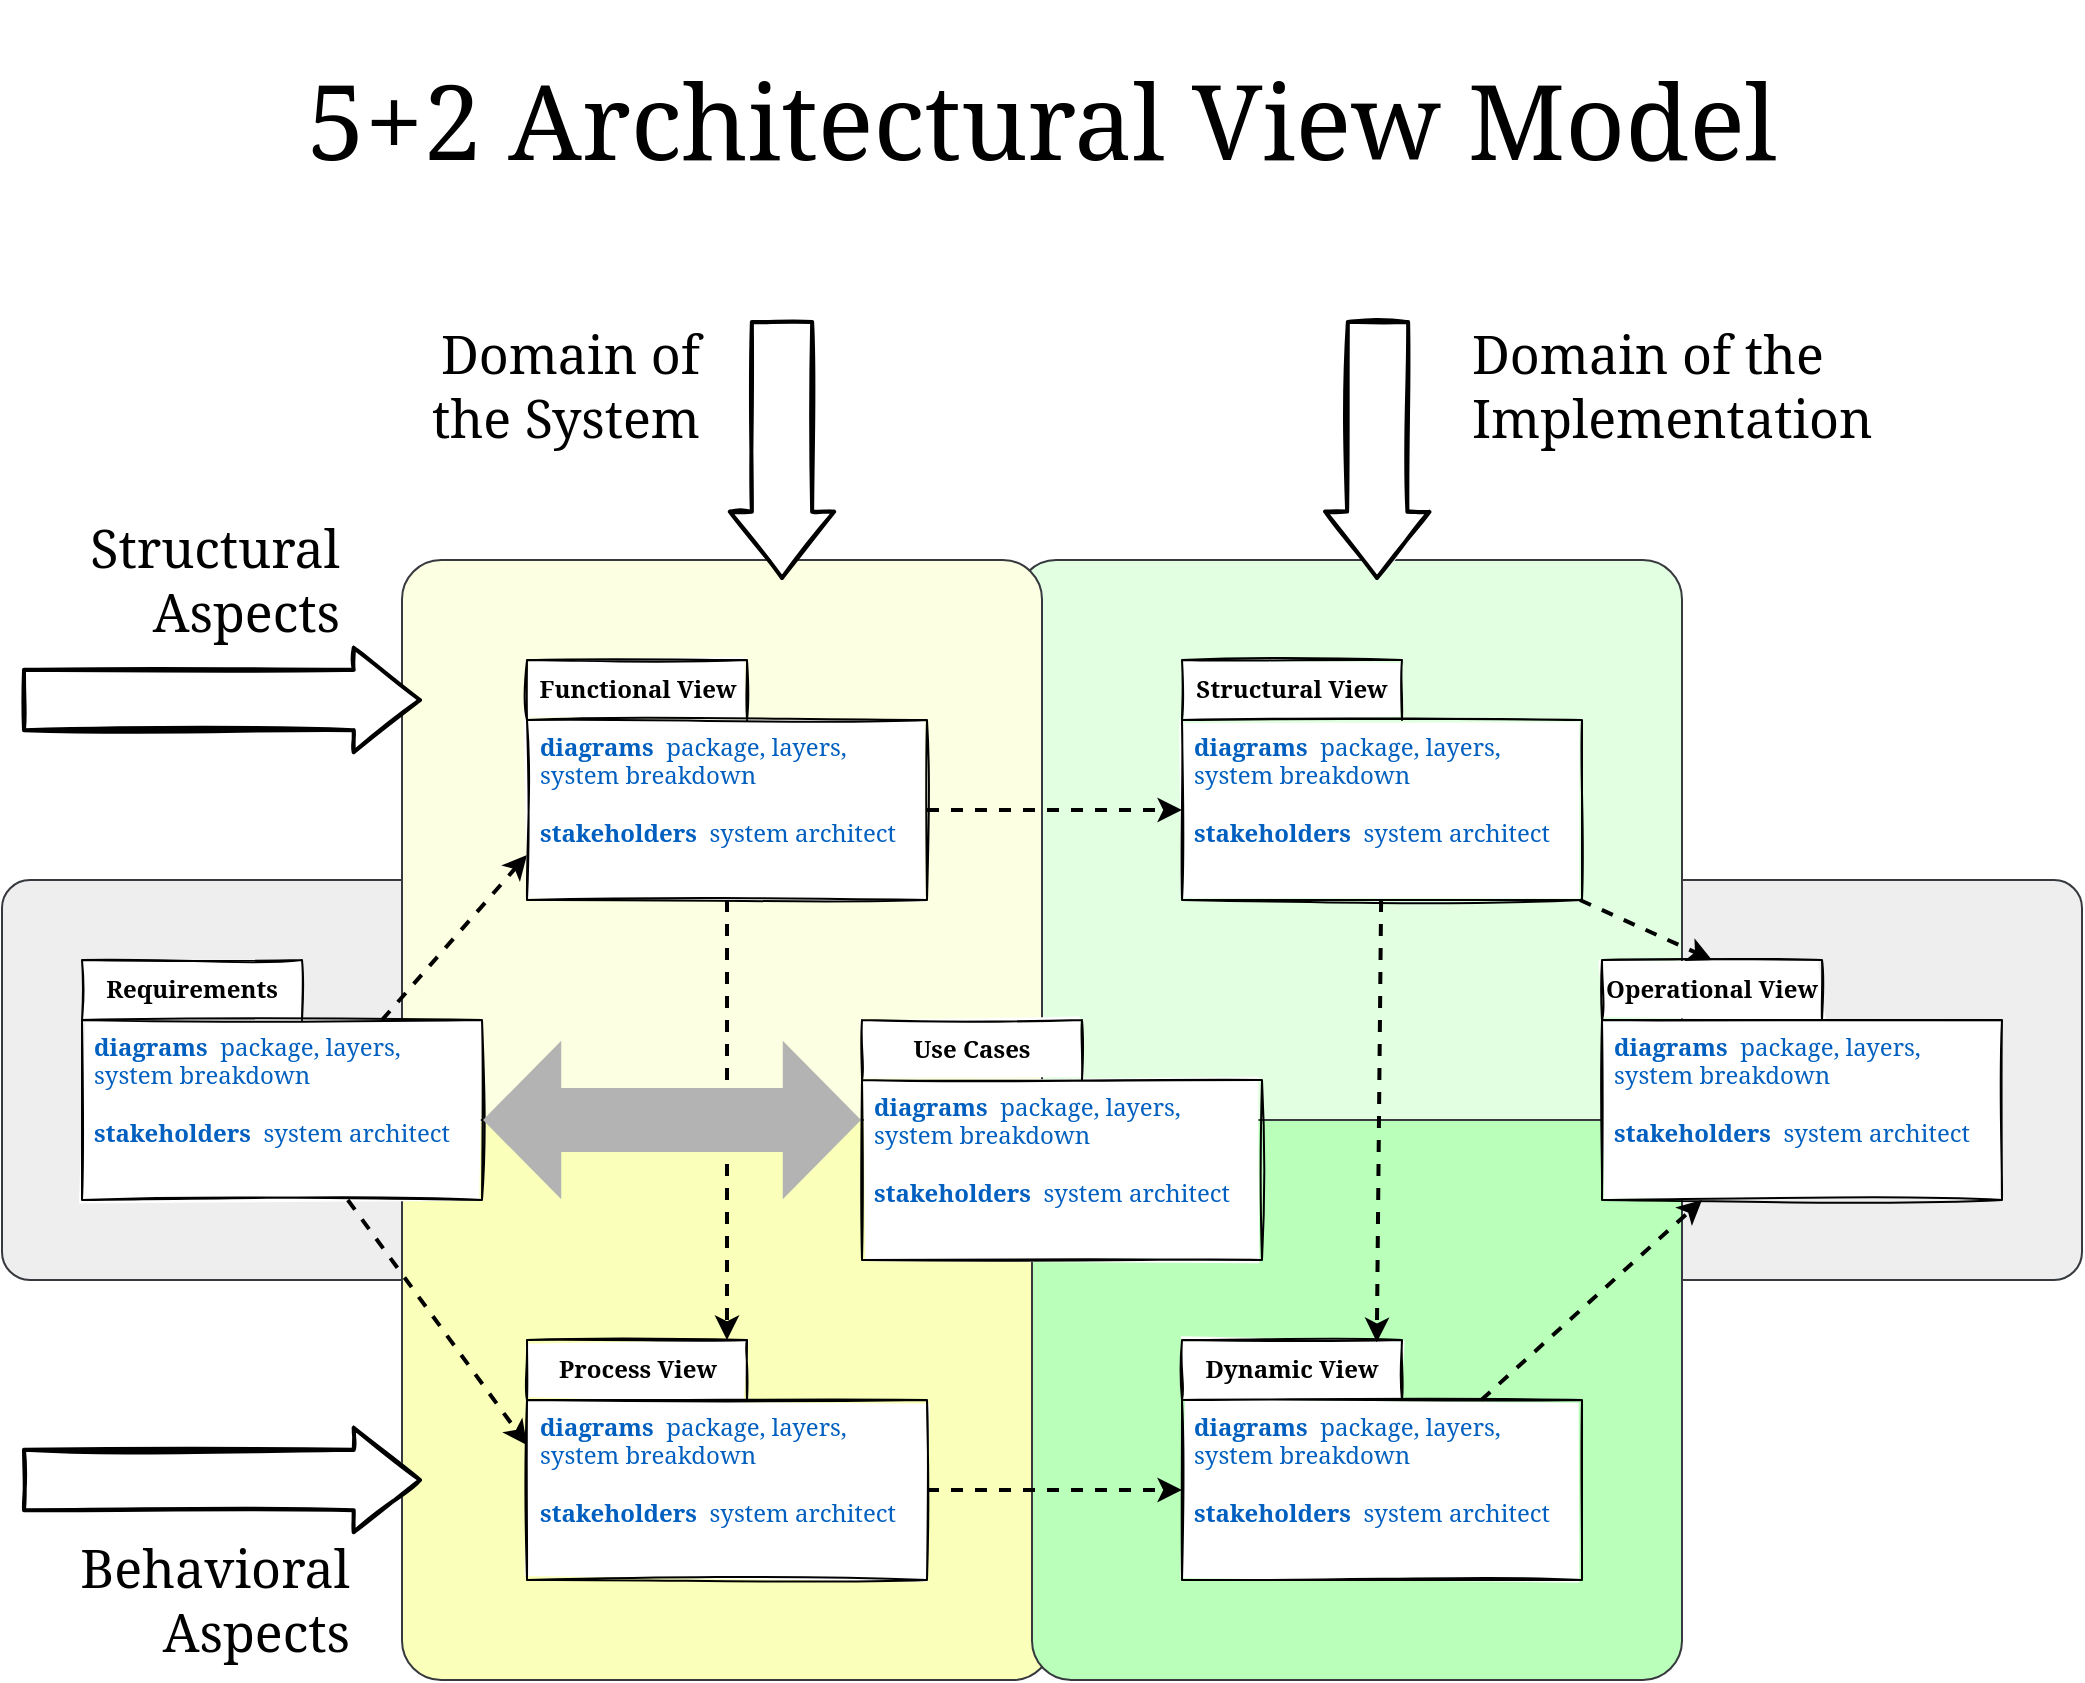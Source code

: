 <mxfile version="14.6.13" type="device"><diagram id="I2KV3CxAOEDYGFxSVdG2" name="Page-1"><mxGraphModel dx="1707" dy="991" grid="1" gridSize="10" guides="1" tooltips="1" connect="1" arrows="1" fold="1" page="1" pageScale="1" pageWidth="3300" pageHeight="2339" math="0" shadow="0"><root><mxCell id="0"/><mxCell id="1" parent="0"/><mxCell id="pJIDkHkBOlR62QHP-QNI-32" value="" style="rounded=1;whiteSpace=wrap;html=1;shadow=0;sketch=0;align=left;strokeColor=#36393d;glass=0;arcSize=7;fillColor=#eeeeee;fontFamily=Noto Serif;fontSource=https%3A%2F%2Ffonts.googleapis.com%2Fcss%3Ffamily%3DNoto%2BSerif;" vertex="1" parent="1"><mxGeometry x="160" y="880" width="1040" height="200" as="geometry"/></mxCell><mxCell id="pJIDkHkBOlR62QHP-QNI-30" value="" style="rounded=1;whiteSpace=wrap;html=1;shadow=0;sketch=0;align=left;strokeColor=#36393d;glass=0;arcSize=7;fillColor=#e2ffe2;fontFamily=Noto Serif;fontSource=https%3A%2F%2Ffonts.googleapis.com%2Fcss%3Ffamily%3DNoto%2BSerif;" vertex="1" parent="1"><mxGeometry x="667.5" y="720" width="332.5" height="280" as="geometry"/></mxCell><mxCell id="pJIDkHkBOlR62QHP-QNI-5" value="" style="rounded=1;whiteSpace=wrap;html=1;shadow=0;sketch=0;align=left;strokeColor=#36393d;glass=0;arcSize=7;fillColor=#fcffe2;fontFamily=Noto Serif;fontSource=https%3A%2F%2Ffonts.googleapis.com%2Fcss%3Ffamily%3DNoto%2BSerif;" vertex="1" parent="1"><mxGeometry x="360" y="720" width="320" height="280" as="geometry"/></mxCell><mxCell id="pJIDkHkBOlR62QHP-QNI-6" value="5+2 Architectural View Model" style="text;html=1;align=center;verticalAlign=middle;whiteSpace=wrap;rounded=0;shadow=0;sketch=1;fontSize=52;fontStyle=0;fontFamily=Noto Serif;fontSource=https%3A%2F%2Ffonts.googleapis.com%2Fcss%3Ffamily%3DNoto%2BSerif;" vertex="1" parent="1"><mxGeometry x="160" y="440" width="1040" height="120" as="geometry"/></mxCell><mxCell id="pJIDkHkBOlR62QHP-QNI-29" value="" style="rounded=1;whiteSpace=wrap;html=1;shadow=0;sketch=0;align=left;strokeColor=#36393d;glass=0;arcSize=7;fillColor=#faffba;fontFamily=Noto Serif;fontSource=https%3A%2F%2Ffonts.googleapis.com%2Fcss%3Ffamily%3DNoto%2BSerif;" vertex="1" parent="1"><mxGeometry x="360" y="1000" width="325" height="280" as="geometry"/></mxCell><mxCell id="pJIDkHkBOlR62QHP-QNI-31" value="" style="rounded=1;whiteSpace=wrap;html=1;shadow=0;sketch=0;align=left;strokeColor=#36393d;glass=0;arcSize=7;fillColor=#baffba;fontFamily=Noto Serif;fontSource=https%3A%2F%2Ffonts.googleapis.com%2Fcss%3Ffamily%3DNoto%2BSerif;" vertex="1" parent="1"><mxGeometry x="675" y="1000" width="325" height="280" as="geometry"/></mxCell><mxCell id="pJIDkHkBOlR62QHP-QNI-16" value="" style="shape=folder;fontStyle=1;spacingTop=30;tabWidth=110;tabHeight=30;tabPosition=left;html=1;align=left;verticalAlign=top;whiteSpace=wrap;spacingLeft=4;sketch=1;shadow=0;fontFamily=Noto Serif;fontSource=https%3A%2F%2Ffonts.googleapis.com%2Fcss%3Ffamily%3DNoto%2BSerif;" vertex="1" parent="1"><mxGeometry x="590" y="950" width="200" height="120" as="geometry"/></mxCell><mxCell id="pJIDkHkBOlR62QHP-QNI-17" value="Use Cases" style="text;html=1;strokeColor=none;fillColor=none;align=center;verticalAlign=middle;whiteSpace=wrap;rounded=0;spacingLeft=0;fontFamily=Noto Serif;fontSource=https%3A%2F%2Ffonts.googleapis.com%2Fcss%3Ffamily%3DNoto%2BSerif;fontStyle=1;" vertex="1" parent="1"><mxGeometry x="590" y="955" width="110" height="20" as="geometry"/></mxCell><mxCell id="pJIDkHkBOlR62QHP-QNI-18" value="&lt;b&gt;diagrams&lt;/b&gt;&amp;nbsp; package, layers, system breakdown&lt;br&gt;&lt;br&gt;&lt;b&gt;stakeholders&lt;/b&gt;&amp;nbsp; system architect" style="text;html=1;strokeColor=none;fillColor=none;align=left;verticalAlign=top;whiteSpace=wrap;rounded=0;spacingLeft=4;fontFamily=Noto Serif;fontSource=https%3A%2F%2Ffonts.googleapis.com%2Fcss%3Ffamily%3DNoto%2BSerif;fontColor=#005FBF;" vertex="1" parent="1"><mxGeometry x="590" y="980" width="200" height="90" as="geometry"/></mxCell><mxCell id="pJIDkHkBOlR62QHP-QNI-13" value="" style="shape=folder;fontStyle=1;spacingTop=30;tabWidth=110;tabHeight=30;tabPosition=left;html=1;align=left;verticalAlign=top;whiteSpace=wrap;spacingLeft=4;sketch=1;shadow=0;fontFamily=Noto Serif;fontSource=https%3A%2F%2Ffonts.googleapis.com%2Fcss%3Ffamily%3DNoto%2BSerif;" vertex="1" parent="1"><mxGeometry x="200" y="920" width="200" height="120" as="geometry"/></mxCell><mxCell id="pJIDkHkBOlR62QHP-QNI-38" style="rounded=1;sketch=0;orthogonalLoop=1;jettySize=auto;html=1;entryX=0;entryY=0.75;entryDx=0;entryDy=0;fontFamily=Noto Serif;fontSource=https%3A%2F%2Ffonts.googleapis.com%2Fcss%3Ffamily%3DNoto%2BSerif;fontSize=26;fontColor=#000000;strokeWidth=2;fillColor=#ffffff;align=left;dashed=1;exitX=0.75;exitY=0;exitDx=0;exitDy=0;shadow=0;" edge="1" parent="1" source="pJIDkHkBOlR62QHP-QNI-15" target="pJIDkHkBOlR62QHP-QNI-3"><mxGeometry relative="1" as="geometry"/></mxCell><mxCell id="pJIDkHkBOlR62QHP-QNI-14" value="Requirements" style="text;html=1;strokeColor=none;fillColor=none;align=center;verticalAlign=middle;whiteSpace=wrap;rounded=0;spacingLeft=0;fontFamily=Noto Serif;fontSource=https%3A%2F%2Ffonts.googleapis.com%2Fcss%3Ffamily%3DNoto%2BSerif;fontStyle=1;" vertex="1" parent="1"><mxGeometry x="200" y="925" width="110" height="20" as="geometry"/></mxCell><mxCell id="pJIDkHkBOlR62QHP-QNI-40" style="edgeStyle=none;rounded=1;sketch=0;orthogonalLoop=1;jettySize=auto;html=1;entryX=0;entryY=0.25;entryDx=0;entryDy=0;shadow=0;dashed=1;fontFamily=Noto Serif;fontSource=https%3A%2F%2Ffonts.googleapis.com%2Fcss%3Ffamily%3DNoto%2BSerif;fontSize=26;fontColor=#000000;strokeWidth=2;fillColor=#ffffff;align=left;" edge="1" parent="1" source="pJIDkHkBOlR62QHP-QNI-15" target="pJIDkHkBOlR62QHP-QNI-24"><mxGeometry relative="1" as="geometry"/></mxCell><mxCell id="pJIDkHkBOlR62QHP-QNI-15" value="&lt;b&gt;diagrams&lt;/b&gt;&amp;nbsp; package, layers, system breakdown&lt;br&gt;&lt;br&gt;&lt;b&gt;stakeholders&lt;/b&gt;&amp;nbsp; system architect" style="text;html=1;strokeColor=none;fillColor=none;align=left;verticalAlign=top;whiteSpace=wrap;rounded=0;spacingLeft=4;fontFamily=Noto Serif;fontSource=https%3A%2F%2Ffonts.googleapis.com%2Fcss%3Ffamily%3DNoto%2BSerif;fontColor=#005FBF;" vertex="1" parent="1"><mxGeometry x="200" y="950" width="200" height="90" as="geometry"/></mxCell><mxCell id="pJIDkHkBOlR62QHP-QNI-22" value="" style="shape=folder;fontStyle=1;spacingTop=30;tabWidth=110;tabHeight=30;tabPosition=left;html=1;align=left;verticalAlign=top;whiteSpace=wrap;spacingLeft=4;sketch=1;shadow=0;fontFamily=Noto Serif;fontSource=https%3A%2F%2Ffonts.googleapis.com%2Fcss%3Ffamily%3DNoto%2BSerif;" vertex="1" parent="1"><mxGeometry x="422.5" y="1110" width="200" height="120" as="geometry"/></mxCell><mxCell id="pJIDkHkBOlR62QHP-QNI-23" value="Process View" style="text;html=1;strokeColor=none;fillColor=none;align=center;verticalAlign=middle;whiteSpace=wrap;rounded=0;spacingLeft=0;fontFamily=Noto Serif;fontSource=https%3A%2F%2Ffonts.googleapis.com%2Fcss%3Ffamily%3DNoto%2BSerif;fontStyle=1;" vertex="1" parent="1"><mxGeometry x="422.5" y="1115" width="110" height="20" as="geometry"/></mxCell><mxCell id="pJIDkHkBOlR62QHP-QNI-41" style="edgeStyle=none;rounded=1;sketch=0;orthogonalLoop=1;jettySize=auto;html=1;entryX=0;entryY=0.5;entryDx=0;entryDy=0;shadow=0;dashed=1;fontFamily=Noto Serif;fontSource=https%3A%2F%2Ffonts.googleapis.com%2Fcss%3Ffamily%3DNoto%2BSerif;fontSize=26;fontColor=#000000;strokeWidth=2;fillColor=#ffffff;align=left;" edge="1" parent="1" source="pJIDkHkBOlR62QHP-QNI-24" target="pJIDkHkBOlR62QHP-QNI-28"><mxGeometry relative="1" as="geometry"/></mxCell><mxCell id="pJIDkHkBOlR62QHP-QNI-24" value="&lt;b&gt;diagrams&lt;/b&gt;&amp;nbsp; package, layers, system breakdown&lt;br&gt;&lt;br&gt;&lt;b&gt;stakeholders&lt;/b&gt;&amp;nbsp; system architect" style="text;html=1;strokeColor=none;fillColor=none;align=left;verticalAlign=top;whiteSpace=wrap;rounded=0;spacingLeft=4;fontFamily=Noto Serif;fontSource=https%3A%2F%2Ffonts.googleapis.com%2Fcss%3Ffamily%3DNoto%2BSerif;fontColor=#005FBF;" vertex="1" parent="1"><mxGeometry x="422.5" y="1140" width="200" height="90" as="geometry"/></mxCell><mxCell id="pJIDkHkBOlR62QHP-QNI-26" value="" style="shape=folder;fontStyle=1;spacingTop=30;tabWidth=110;tabHeight=30;tabPosition=left;html=1;align=left;verticalAlign=top;whiteSpace=wrap;spacingLeft=4;sketch=1;shadow=0;fontFamily=Noto Serif;fontSource=https%3A%2F%2Ffonts.googleapis.com%2Fcss%3Ffamily%3DNoto%2BSerif;" vertex="1" parent="1"><mxGeometry x="750" y="1110" width="200" height="120" as="geometry"/></mxCell><mxCell id="pJIDkHkBOlR62QHP-QNI-27" value="Dynamic View" style="text;html=1;strokeColor=none;fillColor=none;align=center;verticalAlign=middle;whiteSpace=wrap;rounded=0;spacingLeft=0;fontFamily=Noto Serif;fontSource=https%3A%2F%2Ffonts.googleapis.com%2Fcss%3Ffamily%3DNoto%2BSerif;fontStyle=1;" vertex="1" parent="1"><mxGeometry x="750" y="1115" width="110" height="20" as="geometry"/></mxCell><mxCell id="pJIDkHkBOlR62QHP-QNI-45" style="edgeStyle=none;rounded=1;sketch=0;orthogonalLoop=1;jettySize=auto;html=1;entryX=0.25;entryY=1;entryDx=0;entryDy=0;shadow=0;dashed=1;fontFamily=Noto Serif;fontSource=https%3A%2F%2Ffonts.googleapis.com%2Fcss%3Ffamily%3DNoto%2BSerif;fontSize=26;fontColor=#000000;strokeWidth=2;fillColor=#ffffff;align=left;" edge="1" parent="1" source="pJIDkHkBOlR62QHP-QNI-28" target="pJIDkHkBOlR62QHP-QNI-21"><mxGeometry relative="1" as="geometry"/></mxCell><mxCell id="pJIDkHkBOlR62QHP-QNI-28" value="&lt;b&gt;diagrams&lt;/b&gt;&amp;nbsp; package, layers, system breakdown&lt;br&gt;&lt;br&gt;&lt;b&gt;stakeholders&lt;/b&gt;&amp;nbsp; system architect" style="text;html=1;strokeColor=none;fillColor=none;align=left;verticalAlign=top;whiteSpace=wrap;rounded=0;spacingLeft=4;fontFamily=Noto Serif;fontSource=https%3A%2F%2Ffonts.googleapis.com%2Fcss%3Ffamily%3DNoto%2BSerif;fontColor=#005FBF;" vertex="1" parent="1"><mxGeometry x="750" y="1140" width="200" height="90" as="geometry"/></mxCell><mxCell id="pJIDkHkBOlR62QHP-QNI-19" value="" style="shape=folder;fontStyle=1;spacingTop=30;tabWidth=110;tabHeight=30;tabPosition=left;html=1;align=left;verticalAlign=top;whiteSpace=wrap;spacingLeft=4;sketch=1;shadow=0;fontFamily=Noto Serif;fontSource=https%3A%2F%2Ffonts.googleapis.com%2Fcss%3Ffamily%3DNoto%2BSerif;" vertex="1" parent="1"><mxGeometry x="960" y="920" width="200" height="120" as="geometry"/></mxCell><mxCell id="pJIDkHkBOlR62QHP-QNI-20" value="Operational View" style="text;html=1;strokeColor=none;fillColor=none;align=center;verticalAlign=middle;whiteSpace=wrap;rounded=0;spacingLeft=0;fontFamily=Noto Serif;fontSource=https%3A%2F%2Ffonts.googleapis.com%2Fcss%3Ffamily%3DNoto%2BSerif;fontStyle=1;" vertex="1" parent="1"><mxGeometry x="960" y="925" width="110" height="20" as="geometry"/></mxCell><mxCell id="pJIDkHkBOlR62QHP-QNI-21" value="&lt;b&gt;diagrams&lt;/b&gt;&amp;nbsp; package, layers, system breakdown&lt;br&gt;&lt;br&gt;&lt;b&gt;stakeholders&lt;/b&gt;&amp;nbsp; system architect" style="text;html=1;strokeColor=none;fillColor=none;align=left;verticalAlign=top;whiteSpace=wrap;rounded=0;spacingLeft=4;fontFamily=Noto Serif;fontSource=https%3A%2F%2Ffonts.googleapis.com%2Fcss%3Ffamily%3DNoto%2BSerif;fontColor=#005FBF;" vertex="1" parent="1"><mxGeometry x="960" y="950" width="200" height="90" as="geometry"/></mxCell><mxCell id="pJIDkHkBOlR62QHP-QNI-10" value="" style="shape=folder;fontStyle=1;spacingTop=30;tabWidth=110;tabHeight=30;tabPosition=left;html=1;align=left;verticalAlign=top;whiteSpace=wrap;spacingLeft=4;sketch=1;shadow=0;fontFamily=Noto Serif;fontSource=https%3A%2F%2Ffonts.googleapis.com%2Fcss%3Ffamily%3DNoto%2BSerif;" vertex="1" parent="1"><mxGeometry x="750" y="770" width="200" height="120" as="geometry"/></mxCell><mxCell id="pJIDkHkBOlR62QHP-QNI-11" value="Structural View" style="text;html=1;strokeColor=none;fillColor=none;align=center;verticalAlign=middle;whiteSpace=wrap;rounded=0;spacingLeft=0;fontFamily=Noto Serif;fontSource=https%3A%2F%2Ffonts.googleapis.com%2Fcss%3Ffamily%3DNoto%2BSerif;fontStyle=1;" vertex="1" parent="1"><mxGeometry x="750" y="775" width="110" height="20" as="geometry"/></mxCell><mxCell id="pJIDkHkBOlR62QHP-QNI-43" style="edgeStyle=none;rounded=1;sketch=0;orthogonalLoop=1;jettySize=auto;html=1;entryX=0.487;entryY=0.009;entryDx=0;entryDy=0;entryPerimeter=0;shadow=0;dashed=1;fontFamily=Noto Serif;fontSource=https%3A%2F%2Ffonts.googleapis.com%2Fcss%3Ffamily%3DNoto%2BSerif;fontSize=26;fontColor=#000000;strokeWidth=2;fillColor=#ffffff;align=left;" edge="1" parent="1" source="pJIDkHkBOlR62QHP-QNI-12" target="pJIDkHkBOlR62QHP-QNI-26"><mxGeometry relative="1" as="geometry"/></mxCell><mxCell id="pJIDkHkBOlR62QHP-QNI-44" style="edgeStyle=none;rounded=1;sketch=0;orthogonalLoop=1;jettySize=auto;html=1;entryX=0;entryY=0;entryDx=55;entryDy=0;entryPerimeter=0;shadow=0;dashed=1;fontFamily=Noto Serif;fontSource=https%3A%2F%2Ffonts.googleapis.com%2Fcss%3Ffamily%3DNoto%2BSerif;fontSize=26;fontColor=#000000;strokeWidth=2;fillColor=#ffffff;align=left;" edge="1" parent="1" source="pJIDkHkBOlR62QHP-QNI-12" target="pJIDkHkBOlR62QHP-QNI-19"><mxGeometry relative="1" as="geometry"/></mxCell><mxCell id="pJIDkHkBOlR62QHP-QNI-12" value="&lt;b&gt;diagrams&lt;/b&gt;&amp;nbsp; package, layers, system breakdown&lt;br&gt;&lt;br&gt;&lt;b&gt;stakeholders&lt;/b&gt;&amp;nbsp; system architect" style="text;html=1;strokeColor=none;fillColor=none;align=left;verticalAlign=top;whiteSpace=wrap;rounded=0;spacingLeft=4;fontFamily=Noto Serif;fontSource=https%3A%2F%2Ffonts.googleapis.com%2Fcss%3Ffamily%3DNoto%2BSerif;fontColor=#005FBF;" vertex="1" parent="1"><mxGeometry x="750" y="800" width="200" height="90" as="geometry"/></mxCell><mxCell id="pJIDkHkBOlR62QHP-QNI-1" value="" style="shape=folder;fontStyle=1;spacingTop=30;tabWidth=110;tabHeight=30;tabPosition=left;html=1;align=left;verticalAlign=top;whiteSpace=wrap;spacingLeft=4;sketch=1;shadow=0;fontFamily=Noto Serif;fontSource=https%3A%2F%2Ffonts.googleapis.com%2Fcss%3Ffamily%3DNoto%2BSerif;" vertex="1" parent="1"><mxGeometry x="422.5" y="770" width="200" height="120" as="geometry"/></mxCell><mxCell id="pJIDkHkBOlR62QHP-QNI-2" value="Functional View" style="text;html=1;strokeColor=none;fillColor=none;align=center;verticalAlign=middle;whiteSpace=wrap;rounded=0;spacingLeft=0;fontFamily=Noto Serif;fontSource=https%3A%2F%2Ffonts.googleapis.com%2Fcss%3Ffamily%3DNoto%2BSerif;fontStyle=1;" vertex="1" parent="1"><mxGeometry x="422.5" y="775" width="110" height="20" as="geometry"/></mxCell><mxCell id="pJIDkHkBOlR62QHP-QNI-39" style="edgeStyle=none;rounded=1;sketch=0;orthogonalLoop=1;jettySize=auto;html=1;entryX=0.5;entryY=0;entryDx=0;entryDy=0;entryPerimeter=0;shadow=0;dashed=1;fontFamily=Noto Serif;fontSource=https%3A%2F%2Ffonts.googleapis.com%2Fcss%3Ffamily%3DNoto%2BSerif;fontSize=26;fontColor=#000000;strokeWidth=2;fillColor=#ffffff;align=left;" edge="1" parent="1" source="pJIDkHkBOlR62QHP-QNI-3" target="pJIDkHkBOlR62QHP-QNI-22"><mxGeometry relative="1" as="geometry"/></mxCell><mxCell id="pJIDkHkBOlR62QHP-QNI-42" style="edgeStyle=none;rounded=1;sketch=0;orthogonalLoop=1;jettySize=auto;html=1;entryX=0;entryY=0.5;entryDx=0;entryDy=0;shadow=0;dashed=1;fontFamily=Noto Serif;fontSource=https%3A%2F%2Ffonts.googleapis.com%2Fcss%3Ffamily%3DNoto%2BSerif;fontSize=26;fontColor=#000000;strokeWidth=2;fillColor=#ffffff;align=left;" edge="1" parent="1" source="pJIDkHkBOlR62QHP-QNI-3" target="pJIDkHkBOlR62QHP-QNI-12"><mxGeometry relative="1" as="geometry"/></mxCell><mxCell id="pJIDkHkBOlR62QHP-QNI-3" value="&lt;b&gt;diagrams&lt;/b&gt;&amp;nbsp; package, layers, system breakdown&lt;br&gt;&lt;br&gt;&lt;b&gt;stakeholders&lt;/b&gt;&amp;nbsp; system architect" style="text;html=1;strokeColor=none;fillColor=none;align=left;verticalAlign=top;whiteSpace=wrap;rounded=0;spacingLeft=4;fontFamily=Noto Serif;fontSource=https%3A%2F%2Ffonts.googleapis.com%2Fcss%3Ffamily%3DNoto%2BSerif;fontColor=#005FBF;" vertex="1" parent="1"><mxGeometry x="422.5" y="800" width="200" height="90" as="geometry"/></mxCell><mxCell id="pJIDkHkBOlR62QHP-QNI-33" value="" style="shape=flexArrow;endArrow=classic;startArrow=classic;html=1;fontFamily=Noto Serif;fontSource=https%3A%2F%2Ffonts.googleapis.com%2Fcss%3Ffamily%3DNoto%2BSerif;fontSize=36;fontColor=#005FBF;startWidth=46.42;startSize=12.705;width=31.935;endSize=12.705;endWidth=46.42;strokeColor=none;fillColor=#B3B3B3;" edge="1" parent="1"><mxGeometry width="100" height="100" relative="1" as="geometry"><mxPoint x="400" y="1000" as="sourcePoint"/><mxPoint x="590" y="1000" as="targetPoint"/></mxGeometry></mxCell><mxCell id="pJIDkHkBOlR62QHP-QNI-34" value="Structural&lt;br&gt;Aspects" style="shape=flexArrow;endArrow=classic;html=1;fontFamily=Noto Serif;fontSource=https%3A%2F%2Ffonts.googleapis.com%2Fcss%3Ffamily%3DNoto%2BSerif;fontSize=26;width=29.143;endSize=10.383;strokeWidth=2;sketch=1;rounded=1;align=right;fillColor=#ffffff;" edge="1" parent="1"><mxGeometry x="0.6" y="60" width="50" height="50" relative="1" as="geometry"><mxPoint x="170" y="790" as="sourcePoint"/><mxPoint x="370" y="790" as="targetPoint"/><mxPoint as="offset"/></mxGeometry></mxCell><mxCell id="pJIDkHkBOlR62QHP-QNI-35" value="Behavioral&lt;br&gt;Aspects" style="shape=flexArrow;endArrow=classic;html=1;fontFamily=Noto Serif;fontSource=https%3A%2F%2Ffonts.googleapis.com%2Fcss%3Ffamily%3DNoto%2BSerif;fontSize=26;width=29.143;endSize=10.383;strokeWidth=2;sketch=1;rounded=1;align=right;fillColor=#ffffff;" edge="1" parent="1"><mxGeometry x="0.65" y="-60" width="50" height="50" relative="1" as="geometry"><mxPoint x="170.0" y="1180" as="sourcePoint"/><mxPoint x="370" y="1180" as="targetPoint"/><mxPoint as="offset"/></mxGeometry></mxCell><mxCell id="pJIDkHkBOlR62QHP-QNI-36" value="Domain of&lt;br&gt;the System" style="shape=flexArrow;endArrow=classic;html=1;fontFamily=Noto Serif;fontSource=https%3A%2F%2Ffonts.googleapis.com%2Fcss%3Ffamily%3DNoto%2BSerif;fontSize=26;width=29.143;endSize=10.383;strokeWidth=2;sketch=1;rounded=1;align=right;fillColor=#ffffff;" edge="1" parent="1"><mxGeometry x="-0.5" y="-40" width="50" height="50" relative="1" as="geometry"><mxPoint x="550" y="600" as="sourcePoint"/><mxPoint x="550" y="730" as="targetPoint"/><mxPoint as="offset"/></mxGeometry></mxCell><mxCell id="pJIDkHkBOlR62QHP-QNI-37" value="Domain of the&lt;br&gt;Implementation" style="shape=flexArrow;endArrow=classic;html=1;fontFamily=Noto Serif;fontSource=https%3A%2F%2Ffonts.googleapis.com%2Fcss%3Ffamily%3DNoto%2BSerif;fontSize=26;width=29.143;endSize=10.383;strokeWidth=2;sketch=1;rounded=1;align=left;fillColor=#ffffff;" edge="1" parent="1"><mxGeometry x="-0.5" y="45" width="50" height="50" relative="1" as="geometry"><mxPoint x="848" y="600" as="sourcePoint"/><mxPoint x="847.5" y="730" as="targetPoint"/><mxPoint as="offset"/></mxGeometry></mxCell></root></mxGraphModel></diagram></mxfile>